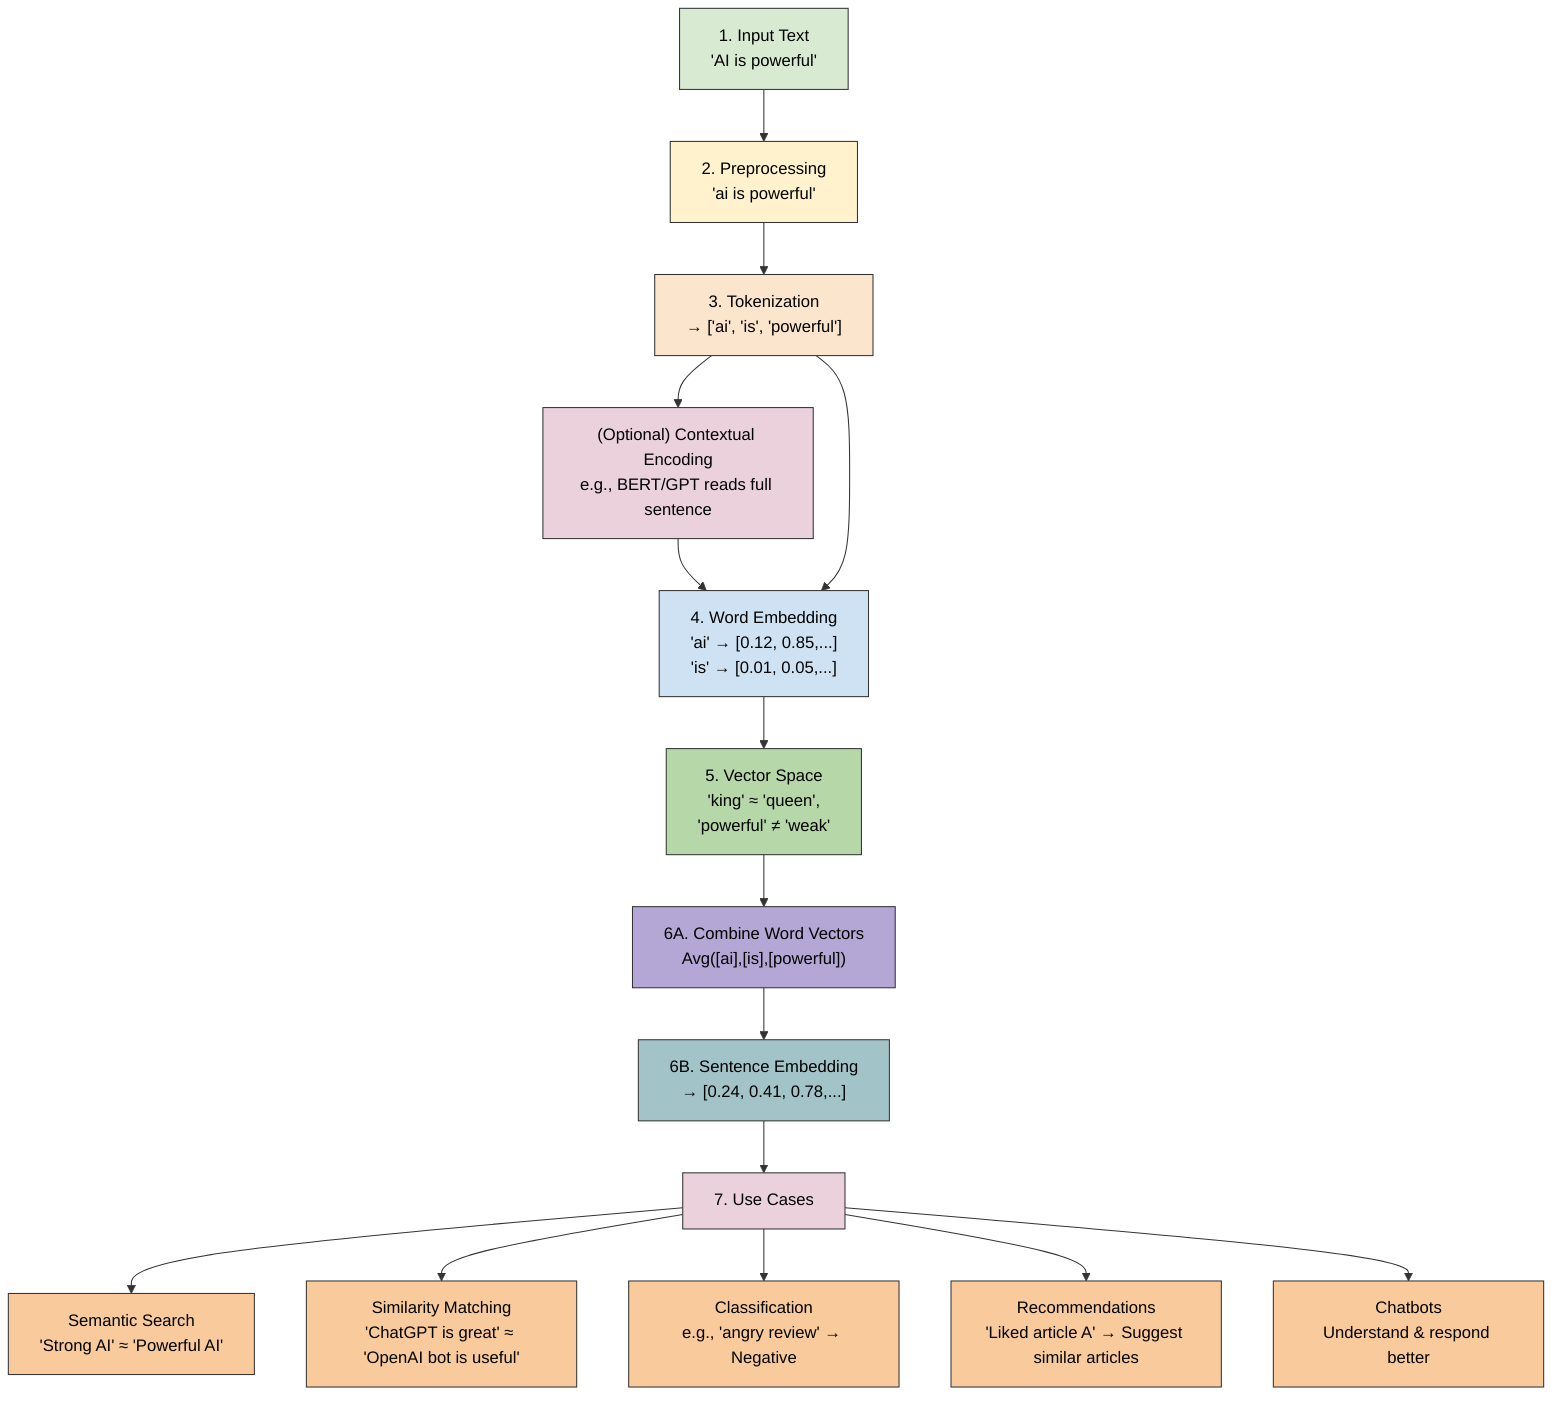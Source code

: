 flowchart TD
    A["1. Input Text<br/>'AI is powerful'"] --> B["2. Preprocessing<br/>'ai is powerful'"]
    B --> C["3. Tokenization<br/>→ ['ai', 'is', 'powerful']"]
    C --> C2["(Optional) Contextual Encoding<br/>e.g., BERT/GPT reads full sentence"]
    C2 --> D
    C --> D["4. Word Embedding<br/>'ai' → [0.12, 0.85,...]<br/>'is' → [0.01, 0.05,...]"]

    D --> E1["5. Vector Space<br/>'king' ≈ 'queen',<br/>'powerful' ≠ 'weak'"]

    E1 --> F1["6A. Combine Word Vectors<br/>Avg([ai],[is],[powerful])"]
    F1 --> F2["6B. Sentence Embedding<br/>→ [0.24, 0.41, 0.78,...]"]

    F2 --> G["7. Use Cases"]

    G --> G1["Semantic Search<br/>'Strong AI' ≈ 'Powerful AI'"]
    G --> G2["Similarity Matching<br/>'ChatGPT is great' ≈ 'OpenAI bot is useful'"]
    G --> G3["Classification<br/>e.g., 'angry review' → Negative"]
    G --> G4["Recommendations<br/>'Liked article A' → Suggest similar articles"]
    G --> G5["Chatbots<br/>Understand & respond better"]

%% Styling
    style A fill:#d9ead3,stroke:#333,color:#000
    style B fill:#fff2cc,stroke:#333,color:#000
    style C fill:#fce5cd,stroke:#333,color:#000
    style C2 fill:#ead1dc,stroke:#333,color:#000
    style D fill:#cfe2f3,stroke:#333,color:#000
    style E1 fill:#b6d7a8,stroke:#333,color:#000
    style F1 fill:#b4a7d6,stroke:#333,color:#000
    style F2 fill:#a2c4c9,stroke:#333,color:#000
    style G fill:#ead1dc,stroke:#333,color:#000
    style G1 fill:#f9cb9c,stroke:#333,color:#000
    style G2 fill:#f9cb9c,stroke:#333,color:#000
    style G3 fill:#f9cb9c,stroke:#333,color:#000
    style G4 fill:#f9cb9c,stroke:#333,color:#000
    style G5 fill:#f9cb9c,stroke:#333,color:#000